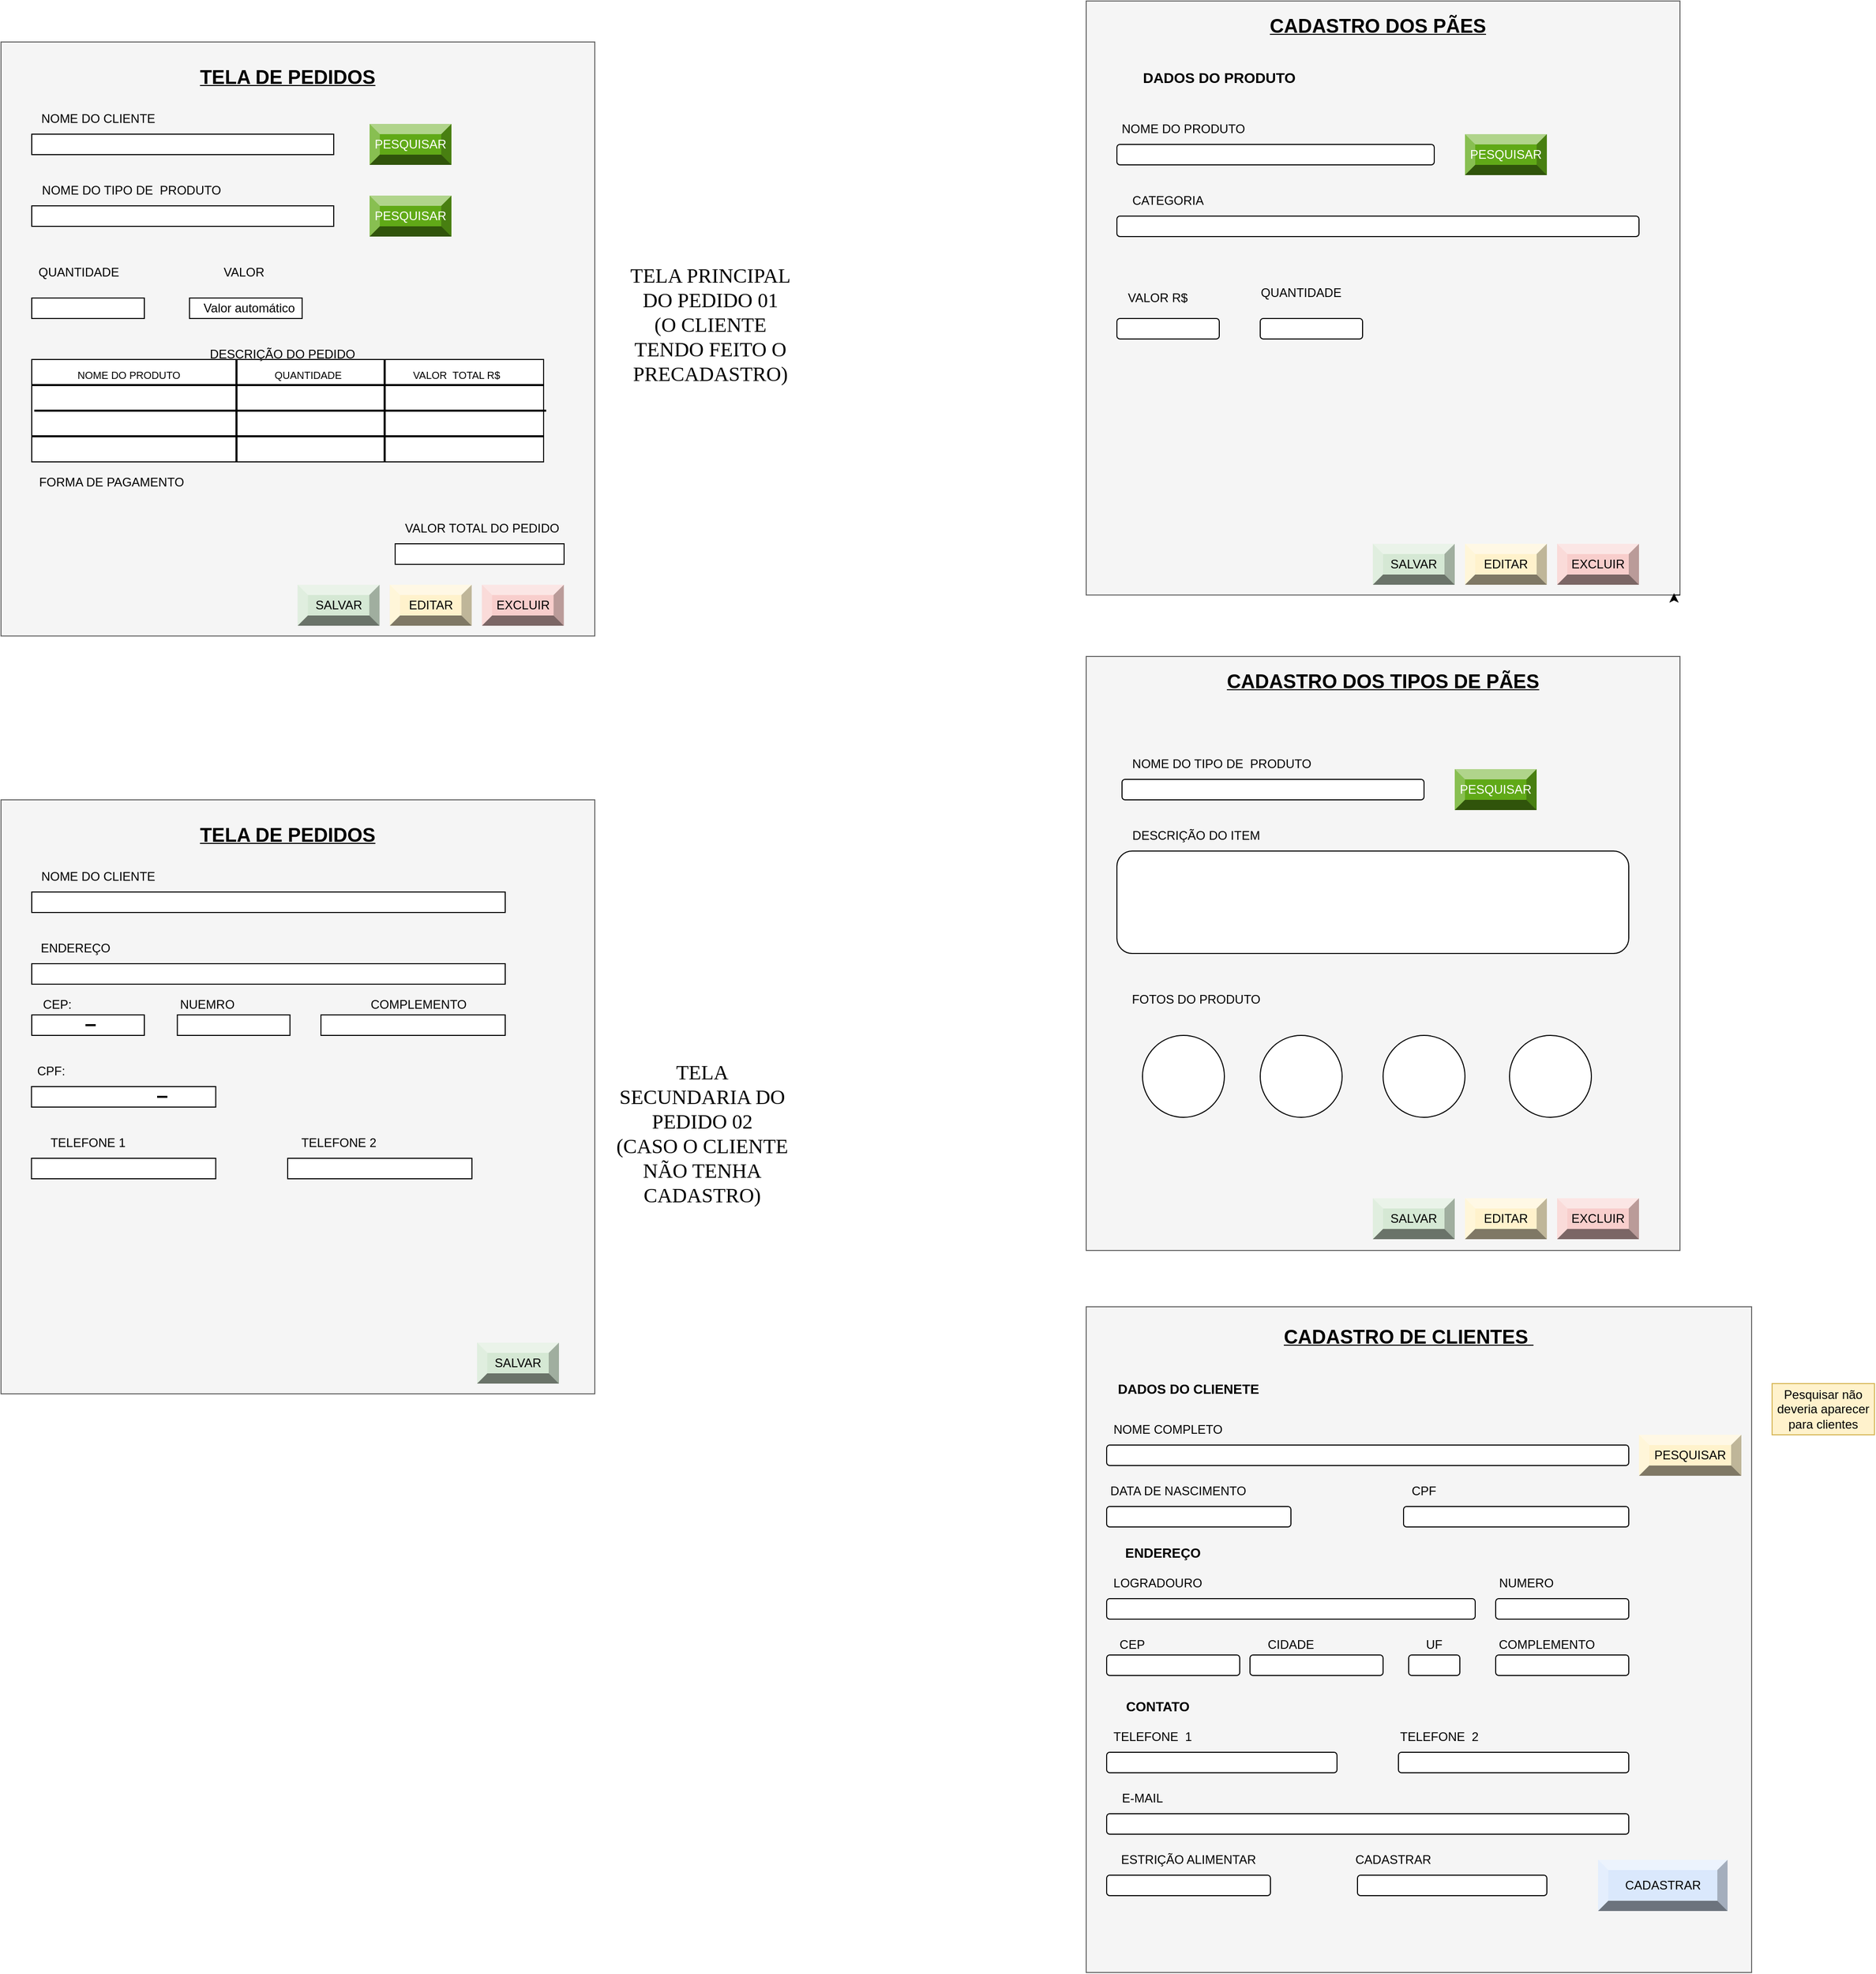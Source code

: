 <mxfile version="21.7.1" type="github">
  <diagram name="Página-1" id="vhzFF3WJnwFL6X2i2Ius">
    <mxGraphModel dx="2827" dy="595" grid="1" gridSize="10" guides="1" tooltips="1" connect="1" arrows="1" fold="1" page="1" pageScale="1" pageWidth="827" pageHeight="1169" math="0" shadow="0">
      <root>
        <mxCell id="0" />
        <mxCell id="1" parent="0" />
        <mxCell id="oiIjnjoe4jB1COE6UItx-1" value="" style="whiteSpace=wrap;html=1;aspect=fixed;fillColor=#f5f5f5;fontColor=#333333;strokeColor=#666666;" parent="1" vertex="1">
          <mxGeometry width="580" height="580" as="geometry" />
        </mxCell>
        <mxCell id="oiIjnjoe4jB1COE6UItx-2" value="CADASTRO DOS PÃES" style="text;html=1;strokeColor=none;fillColor=none;align=center;verticalAlign=middle;whiteSpace=wrap;rounded=0;fontStyle=5;fontSize=19;" parent="1" vertex="1">
          <mxGeometry x="150" y="10" width="270" height="30" as="geometry" />
        </mxCell>
        <mxCell id="oiIjnjoe4jB1COE6UItx-3" value="DADOS DO PRODUTO" style="text;html=1;strokeColor=none;fillColor=none;align=center;verticalAlign=middle;whiteSpace=wrap;rounded=0;fontStyle=1;fontSize=14;" parent="1" vertex="1">
          <mxGeometry x="50" y="60" width="160" height="30" as="geometry" />
        </mxCell>
        <mxCell id="oiIjnjoe4jB1COE6UItx-4" value="NOME DO PRODUTO" style="text;html=1;strokeColor=none;fillColor=none;align=center;verticalAlign=middle;whiteSpace=wrap;rounded=0;" parent="1" vertex="1">
          <mxGeometry x="30" y="110" width="130" height="30" as="geometry" />
        </mxCell>
        <mxCell id="oiIjnjoe4jB1COE6UItx-5" value="" style="rounded=1;whiteSpace=wrap;html=1;" parent="1" vertex="1">
          <mxGeometry x="30" y="140" width="310" height="20" as="geometry" />
        </mxCell>
        <mxCell id="oiIjnjoe4jB1COE6UItx-10" value="CATEGORIA" style="text;html=1;strokeColor=none;fillColor=none;align=center;verticalAlign=middle;whiteSpace=wrap;rounded=0;" parent="1" vertex="1">
          <mxGeometry x="30" y="180" width="100" height="30" as="geometry" />
        </mxCell>
        <mxCell id="oiIjnjoe4jB1COE6UItx-11" value="" style="rounded=1;whiteSpace=wrap;html=1;" parent="1" vertex="1">
          <mxGeometry x="30" y="210" width="510" height="20" as="geometry" />
        </mxCell>
        <mxCell id="oiIjnjoe4jB1COE6UItx-17" value="EXCLUIR" style="labelPosition=center;verticalLabelPosition=middle;align=center;html=1;shape=mxgraph.basic.shaded_button;dx=10;fillColor=#f8cecc;strokeColor=#b85450;whiteSpace=wrap;" parent="1" vertex="1">
          <mxGeometry x="460" y="530" width="80" height="40" as="geometry" />
        </mxCell>
        <mxCell id="oiIjnjoe4jB1COE6UItx-18" value="VALOR R$" style="text;html=1;strokeColor=none;fillColor=none;align=center;verticalAlign=middle;whiteSpace=wrap;rounded=0;" parent="1" vertex="1">
          <mxGeometry x="35" y="275" width="70" height="30" as="geometry" />
        </mxCell>
        <mxCell id="oiIjnjoe4jB1COE6UItx-19" value="" style="rounded=1;whiteSpace=wrap;html=1;" parent="1" vertex="1">
          <mxGeometry x="30" y="310" width="100" height="20" as="geometry" />
        </mxCell>
        <mxCell id="oiIjnjoe4jB1COE6UItx-20" value="QUANTIDADE" style="text;html=1;strokeColor=none;fillColor=none;align=center;verticalAlign=middle;whiteSpace=wrap;rounded=0;" parent="1" vertex="1">
          <mxGeometry x="180" y="270" width="60" height="30" as="geometry" />
        </mxCell>
        <mxCell id="oiIjnjoe4jB1COE6UItx-21" value="" style="rounded=1;whiteSpace=wrap;html=1;" parent="1" vertex="1">
          <mxGeometry x="170" y="310" width="100" height="20" as="geometry" />
        </mxCell>
        <mxCell id="oiIjnjoe4jB1COE6UItx-22" value="EDITAR" style="labelPosition=center;verticalLabelPosition=middle;align=center;html=1;shape=mxgraph.basic.shaded_button;dx=10;fillColor=#fff2cc;strokeColor=#d6b656;whiteSpace=wrap;" parent="1" vertex="1">
          <mxGeometry x="370" y="530" width="80" height="40" as="geometry" />
        </mxCell>
        <mxCell id="oiIjnjoe4jB1COE6UItx-23" value="SALVAR" style="labelPosition=center;verticalLabelPosition=middle;align=center;html=1;shape=mxgraph.basic.shaded_button;dx=10;fillColor=#d5e8d4;strokeColor=#82b366;whiteSpace=wrap;" parent="1" vertex="1">
          <mxGeometry x="280" y="530" width="80" height="40" as="geometry" />
        </mxCell>
        <mxCell id="oiIjnjoe4jB1COE6UItx-24" style="edgeStyle=orthogonalEdgeStyle;rounded=0;orthogonalLoop=1;jettySize=auto;html=1;exitX=1;exitY=1;exitDx=0;exitDy=0;entryX=0.99;entryY=0.997;entryDx=0;entryDy=0;entryPerimeter=0;" parent="1" source="oiIjnjoe4jB1COE6UItx-1" target="oiIjnjoe4jB1COE6UItx-1" edge="1">
          <mxGeometry relative="1" as="geometry" />
        </mxCell>
        <mxCell id="U2kCYm-Y_Qdvc8giH2do-2" value="PESQUISAR" style="labelPosition=center;verticalLabelPosition=middle;align=center;html=1;shape=mxgraph.basic.shaded_button;dx=10;fillColor=#60a917;strokeColor=#2D7600;whiteSpace=wrap;fontColor=#ffffff;" parent="1" vertex="1">
          <mxGeometry x="370" y="130" width="80" height="40" as="geometry" />
        </mxCell>
        <mxCell id="U2kCYm-Y_Qdvc8giH2do-3" value="" style="whiteSpace=wrap;html=1;aspect=fixed;fillColor=#f5f5f5;fontColor=#333333;strokeColor=#666666;" parent="1" vertex="1">
          <mxGeometry y="640" width="580" height="580" as="geometry" />
        </mxCell>
        <mxCell id="U2kCYm-Y_Qdvc8giH2do-4" value="CADASTRO DOS TIPOS DE PÃES" style="text;html=1;strokeColor=none;fillColor=none;align=center;verticalAlign=middle;whiteSpace=wrap;rounded=0;fontStyle=5;fontSize=19;" parent="1" vertex="1">
          <mxGeometry x="130" y="650" width="320" height="30" as="geometry" />
        </mxCell>
        <mxCell id="U2kCYm-Y_Qdvc8giH2do-5" value="NOME DO TIPO DE&amp;nbsp; PRODUTO" style="text;html=1;strokeColor=none;fillColor=none;align=center;verticalAlign=middle;whiteSpace=wrap;rounded=0;" parent="1" vertex="1">
          <mxGeometry x="35" y="730" width="195" height="30" as="geometry" />
        </mxCell>
        <mxCell id="U2kCYm-Y_Qdvc8giH2do-6" value="" style="rounded=1;whiteSpace=wrap;html=1;" parent="1" vertex="1">
          <mxGeometry x="35" y="760" width="295" height="20" as="geometry" />
        </mxCell>
        <mxCell id="U2kCYm-Y_Qdvc8giH2do-7" value="DESCRIÇÃO DO ITEM" style="text;html=1;strokeColor=none;fillColor=none;align=center;verticalAlign=middle;whiteSpace=wrap;rounded=0;" parent="1" vertex="1">
          <mxGeometry x="35" y="800" width="145" height="30" as="geometry" />
        </mxCell>
        <mxCell id="U2kCYm-Y_Qdvc8giH2do-8" value="" style="rounded=1;whiteSpace=wrap;html=1;" parent="1" vertex="1">
          <mxGeometry x="30" y="830" width="500" height="100" as="geometry" />
        </mxCell>
        <mxCell id="U2kCYm-Y_Qdvc8giH2do-9" value="FOTOS DO PRODUTO" style="text;html=1;strokeColor=none;fillColor=none;align=center;verticalAlign=middle;whiteSpace=wrap;rounded=0;" parent="1" vertex="1">
          <mxGeometry x="35" y="960" width="145" height="30" as="geometry" />
        </mxCell>
        <mxCell id="U2kCYm-Y_Qdvc8giH2do-10" value="" style="ellipse;whiteSpace=wrap;html=1;aspect=fixed;" parent="1" vertex="1">
          <mxGeometry x="55" y="1010" width="80" height="80" as="geometry" />
        </mxCell>
        <mxCell id="U2kCYm-Y_Qdvc8giH2do-11" value="" style="ellipse;whiteSpace=wrap;html=1;aspect=fixed;" parent="1" vertex="1">
          <mxGeometry x="170" y="1010" width="80" height="80" as="geometry" />
        </mxCell>
        <mxCell id="U2kCYm-Y_Qdvc8giH2do-12" value="" style="ellipse;whiteSpace=wrap;html=1;aspect=fixed;" parent="1" vertex="1">
          <mxGeometry x="290" y="1010" width="80" height="80" as="geometry" />
        </mxCell>
        <mxCell id="U2kCYm-Y_Qdvc8giH2do-13" value="" style="ellipse;whiteSpace=wrap;html=1;aspect=fixed;" parent="1" vertex="1">
          <mxGeometry x="413.5" y="1010" width="80" height="80" as="geometry" />
        </mxCell>
        <mxCell id="U2kCYm-Y_Qdvc8giH2do-14" value="SALVAR" style="labelPosition=center;verticalLabelPosition=middle;align=center;html=1;shape=mxgraph.basic.shaded_button;dx=10;fillColor=#d5e8d4;strokeColor=#82b366;whiteSpace=wrap;" parent="1" vertex="1">
          <mxGeometry x="280" y="1169" width="80" height="40" as="geometry" />
        </mxCell>
        <mxCell id="U2kCYm-Y_Qdvc8giH2do-15" value="EDITAR" style="labelPosition=center;verticalLabelPosition=middle;align=center;html=1;shape=mxgraph.basic.shaded_button;dx=10;fillColor=#fff2cc;strokeColor=#d6b656;whiteSpace=wrap;" parent="1" vertex="1">
          <mxGeometry x="370" y="1169" width="80" height="40" as="geometry" />
        </mxCell>
        <mxCell id="U2kCYm-Y_Qdvc8giH2do-16" value="EXCLUIR" style="labelPosition=center;verticalLabelPosition=middle;align=center;html=1;shape=mxgraph.basic.shaded_button;dx=10;fillColor=#f8cecc;strokeColor=#b85450;whiteSpace=wrap;" parent="1" vertex="1">
          <mxGeometry x="460" y="1169" width="80" height="40" as="geometry" />
        </mxCell>
        <mxCell id="BkJWETm3DvNP4LqYi8ri-1" value="PESQUISAR" style="labelPosition=center;verticalLabelPosition=middle;align=center;html=1;shape=mxgraph.basic.shaded_button;dx=10;fillColor=#60a917;strokeColor=#2D7600;whiteSpace=wrap;fontColor=#ffffff;" parent="1" vertex="1">
          <mxGeometry x="360" y="750" width="80" height="40" as="geometry" />
        </mxCell>
        <mxCell id="9osInXyy-S7T4AAbR_Op-1" value="" style="whiteSpace=wrap;html=1;aspect=fixed;fillColor=#f5f5f5;strokeColor=#666666;fontColor=#333333;" parent="1" vertex="1">
          <mxGeometry y="1275" width="650" height="650" as="geometry" />
        </mxCell>
        <mxCell id="9osInXyy-S7T4AAbR_Op-2" value="CADASTRO DE CLIENTES&amp;nbsp;" style="text;html=1;strokeColor=none;fillColor=none;align=center;verticalAlign=middle;whiteSpace=wrap;rounded=0;fontStyle=5;fontSize=19;" parent="1" vertex="1">
          <mxGeometry x="180" y="1290" width="270" height="30" as="geometry" />
        </mxCell>
        <mxCell id="9osInXyy-S7T4AAbR_Op-3" value="DADOS DO CLIENETE" style="text;html=1;strokeColor=none;fillColor=none;align=center;verticalAlign=middle;whiteSpace=wrap;rounded=0;fontSize=13;fontStyle=1" parent="1" vertex="1">
          <mxGeometry x="30" y="1340" width="140" height="30" as="geometry" />
        </mxCell>
        <mxCell id="9osInXyy-S7T4AAbR_Op-4" value="NOME COMPLETO" style="text;html=1;strokeColor=none;fillColor=none;align=center;verticalAlign=middle;whiteSpace=wrap;rounded=0;" parent="1" vertex="1">
          <mxGeometry x="10" y="1380" width="140" height="30" as="geometry" />
        </mxCell>
        <mxCell id="9osInXyy-S7T4AAbR_Op-5" value="" style="rounded=1;whiteSpace=wrap;html=1;" parent="1" vertex="1">
          <mxGeometry x="20" y="1410" width="510" height="20" as="geometry" />
        </mxCell>
        <mxCell id="9osInXyy-S7T4AAbR_Op-6" value="DATA DE NASCIMENTO" style="text;html=1;strokeColor=none;fillColor=none;align=center;verticalAlign=middle;whiteSpace=wrap;rounded=0;" parent="1" vertex="1">
          <mxGeometry x="20" y="1440" width="140" height="30" as="geometry" />
        </mxCell>
        <mxCell id="9osInXyy-S7T4AAbR_Op-7" value="" style="rounded=1;whiteSpace=wrap;html=1;" parent="1" vertex="1">
          <mxGeometry x="20" y="1470" width="180" height="20" as="geometry" />
        </mxCell>
        <mxCell id="9osInXyy-S7T4AAbR_Op-8" value="CPF" style="text;html=1;strokeColor=none;fillColor=none;align=center;verticalAlign=middle;whiteSpace=wrap;rounded=0;" parent="1" vertex="1">
          <mxGeometry x="300" y="1440" width="60" height="30" as="geometry" />
        </mxCell>
        <mxCell id="9osInXyy-S7T4AAbR_Op-9" value="" style="rounded=1;whiteSpace=wrap;html=1;" parent="1" vertex="1">
          <mxGeometry x="310" y="1470" width="220" height="20" as="geometry" />
        </mxCell>
        <mxCell id="9osInXyy-S7T4AAbR_Op-10" value="ENDEREÇO" style="text;html=1;strokeColor=none;fillColor=none;align=center;verticalAlign=middle;whiteSpace=wrap;rounded=0;fontSize=13;fontStyle=1" parent="1" vertex="1">
          <mxGeometry x="20" y="1500" width="110" height="30" as="geometry" />
        </mxCell>
        <mxCell id="9osInXyy-S7T4AAbR_Op-11" value="LOGRADOURO" style="text;html=1;strokeColor=none;fillColor=none;align=center;verticalAlign=middle;whiteSpace=wrap;rounded=0;" parent="1" vertex="1">
          <mxGeometry x="40" y="1530" width="60" height="30" as="geometry" />
        </mxCell>
        <mxCell id="9osInXyy-S7T4AAbR_Op-12" value="" style="rounded=1;whiteSpace=wrap;html=1;" parent="1" vertex="1">
          <mxGeometry x="20" y="1560" width="360" height="20" as="geometry" />
        </mxCell>
        <mxCell id="9osInXyy-S7T4AAbR_Op-13" value="NUMERO" style="text;html=1;strokeColor=none;fillColor=none;align=center;verticalAlign=middle;whiteSpace=wrap;rounded=0;" parent="1" vertex="1">
          <mxGeometry x="400" y="1530" width="60" height="30" as="geometry" />
        </mxCell>
        <mxCell id="9osInXyy-S7T4AAbR_Op-14" value="" style="rounded=1;whiteSpace=wrap;html=1;" parent="1" vertex="1">
          <mxGeometry x="400" y="1560" width="130" height="20" as="geometry" />
        </mxCell>
        <mxCell id="9osInXyy-S7T4AAbR_Op-15" value="CEP" style="text;html=1;strokeColor=none;fillColor=none;align=center;verticalAlign=middle;whiteSpace=wrap;rounded=0;" parent="1" vertex="1">
          <mxGeometry x="15" y="1590" width="60" height="30" as="geometry" />
        </mxCell>
        <mxCell id="9osInXyy-S7T4AAbR_Op-16" value="" style="rounded=1;whiteSpace=wrap;html=1;" parent="1" vertex="1">
          <mxGeometry x="20" y="1615" width="130" height="20" as="geometry" />
        </mxCell>
        <mxCell id="9osInXyy-S7T4AAbR_Op-17" value="CIDADE" style="text;html=1;strokeColor=none;fillColor=none;align=center;verticalAlign=middle;whiteSpace=wrap;rounded=0;" parent="1" vertex="1">
          <mxGeometry x="170" y="1590" width="60" height="30" as="geometry" />
        </mxCell>
        <mxCell id="9osInXyy-S7T4AAbR_Op-18" value="" style="rounded=1;whiteSpace=wrap;html=1;" parent="1" vertex="1">
          <mxGeometry x="160" y="1615" width="130" height="20" as="geometry" />
        </mxCell>
        <mxCell id="9osInXyy-S7T4AAbR_Op-19" value="UF" style="text;html=1;strokeColor=none;fillColor=none;align=center;verticalAlign=middle;whiteSpace=wrap;rounded=0;" parent="1" vertex="1">
          <mxGeometry x="310" y="1590" width="60" height="30" as="geometry" />
        </mxCell>
        <mxCell id="9osInXyy-S7T4AAbR_Op-20" value="" style="rounded=1;whiteSpace=wrap;html=1;" parent="1" vertex="1">
          <mxGeometry x="315" y="1615" width="50" height="20" as="geometry" />
        </mxCell>
        <mxCell id="9osInXyy-S7T4AAbR_Op-21" value="COMPLEMENTO" style="text;html=1;strokeColor=none;fillColor=none;align=center;verticalAlign=middle;whiteSpace=wrap;rounded=0;" parent="1" vertex="1">
          <mxGeometry x="420" y="1590" width="60" height="30" as="geometry" />
        </mxCell>
        <mxCell id="9osInXyy-S7T4AAbR_Op-22" value="" style="rounded=1;whiteSpace=wrap;html=1;" parent="1" vertex="1">
          <mxGeometry x="400" y="1615" width="130" height="20" as="geometry" />
        </mxCell>
        <mxCell id="9osInXyy-S7T4AAbR_Op-23" value="CONTATO" style="text;html=1;strokeColor=none;fillColor=none;align=center;verticalAlign=middle;whiteSpace=wrap;rounded=0;fontSize=13;fontStyle=1" parent="1" vertex="1">
          <mxGeometry x="15" y="1650" width="110" height="30" as="geometry" />
        </mxCell>
        <mxCell id="9osInXyy-S7T4AAbR_Op-24" value="TELEFONE&amp;nbsp; 1" style="text;html=1;strokeColor=none;fillColor=none;align=center;verticalAlign=middle;whiteSpace=wrap;rounded=0;" parent="1" vertex="1">
          <mxGeometry x="25" y="1680" width="80" height="30" as="geometry" />
        </mxCell>
        <mxCell id="9osInXyy-S7T4AAbR_Op-25" value="" style="rounded=1;whiteSpace=wrap;html=1;" parent="1" vertex="1">
          <mxGeometry x="20" y="1710" width="225" height="20" as="geometry" />
        </mxCell>
        <mxCell id="9osInXyy-S7T4AAbR_Op-26" value="E-MAIL" style="text;html=1;strokeColor=none;fillColor=none;align=center;verticalAlign=middle;whiteSpace=wrap;rounded=0;" parent="1" vertex="1">
          <mxGeometry x="25" y="1740" width="60" height="30" as="geometry" />
        </mxCell>
        <mxCell id="9osInXyy-S7T4AAbR_Op-27" value="" style="rounded=1;whiteSpace=wrap;html=1;" parent="1" vertex="1">
          <mxGeometry x="20" y="1770" width="510" height="20" as="geometry" />
        </mxCell>
        <mxCell id="9osInXyy-S7T4AAbR_Op-28" value="TELEFONE&amp;nbsp; 2" style="text;html=1;strokeColor=none;fillColor=none;align=center;verticalAlign=middle;whiteSpace=wrap;rounded=0;" parent="1" vertex="1">
          <mxGeometry x="305" y="1680" width="80" height="30" as="geometry" />
        </mxCell>
        <mxCell id="9osInXyy-S7T4AAbR_Op-29" value="" style="rounded=1;whiteSpace=wrap;html=1;" parent="1" vertex="1">
          <mxGeometry x="305" y="1710" width="225" height="20" as="geometry" />
        </mxCell>
        <mxCell id="9osInXyy-S7T4AAbR_Op-30" value="ESTRIÇÃO ALIMENTAR" style="text;html=1;strokeColor=none;fillColor=none;align=center;verticalAlign=middle;whiteSpace=wrap;rounded=0;" parent="1" vertex="1">
          <mxGeometry x="25" y="1800" width="150" height="30" as="geometry" />
        </mxCell>
        <mxCell id="9osInXyy-S7T4AAbR_Op-31" value="" style="rounded=1;whiteSpace=wrap;html=1;" parent="1" vertex="1">
          <mxGeometry x="20" y="1830" width="160" height="20" as="geometry" />
        </mxCell>
        <mxCell id="9osInXyy-S7T4AAbR_Op-32" value="CADASTRAR" style="text;html=1;strokeColor=none;fillColor=none;align=center;verticalAlign=middle;whiteSpace=wrap;rounded=0;" parent="1" vertex="1">
          <mxGeometry x="270" y="1800" width="60" height="30" as="geometry" />
        </mxCell>
        <mxCell id="9osInXyy-S7T4AAbR_Op-33" value="" style="rounded=1;whiteSpace=wrap;html=1;" parent="1" vertex="1">
          <mxGeometry x="265" y="1830" width="185" height="20" as="geometry" />
        </mxCell>
        <mxCell id="9osInXyy-S7T4AAbR_Op-34" value="CADASTRAR" style="labelPosition=center;verticalLabelPosition=middle;align=center;html=1;shape=mxgraph.basic.shaded_button;dx=10;fillColor=#dae8fc;strokeColor=#6c8ebf;whiteSpace=wrap;" parent="1" vertex="1">
          <mxGeometry x="500" y="1815" width="126.5" height="50" as="geometry" />
        </mxCell>
        <mxCell id="9osInXyy-S7T4AAbR_Op-36" value="PESQUISAR" style="labelPosition=center;verticalLabelPosition=middle;align=center;html=1;shape=mxgraph.basic.shaded_button;dx=10;fillColor=#fff2cc;strokeColor=#d6b656;whiteSpace=wrap;" parent="1" vertex="1">
          <mxGeometry x="540" y="1400" width="100" height="40" as="geometry" />
        </mxCell>
        <mxCell id="WNgFyIvflknhDnUbR5kc-2" value="Pesquisar não deveria aparecer para clientes" style="text;html=1;strokeColor=#d6b656;fillColor=#fff2cc;align=center;verticalAlign=middle;whiteSpace=wrap;rounded=0;" parent="1" vertex="1">
          <mxGeometry x="670" y="1350" width="100" height="50" as="geometry" />
        </mxCell>
        <mxCell id="DBrMHQybnCMM6ZI2NZ-J-30" value="" style="whiteSpace=wrap;html=1;aspect=fixed;fillColor=#f5f5f5;fontColor=#333333;strokeColor=#666666;rounded=0;" vertex="1" parent="1">
          <mxGeometry x="-1060" y="40" width="580" height="580" as="geometry" />
        </mxCell>
        <mxCell id="DBrMHQybnCMM6ZI2NZ-J-31" value="TELA DE PEDIDOS" style="text;html=1;strokeColor=none;fillColor=none;align=center;verticalAlign=middle;whiteSpace=wrap;rounded=0;fontStyle=5;fontSize=19;" vertex="1" parent="1">
          <mxGeometry x="-940" y="60" width="320" height="30" as="geometry" />
        </mxCell>
        <mxCell id="DBrMHQybnCMM6ZI2NZ-J-32" value="SALVAR" style="labelPosition=center;verticalLabelPosition=middle;align=center;html=1;shape=mxgraph.basic.shaded_button;dx=10;fillColor=#d5e8d4;strokeColor=#82b366;whiteSpace=wrap;rounded=0;" vertex="1" parent="1">
          <mxGeometry x="-770.25" y="570" width="80" height="40" as="geometry" />
        </mxCell>
        <mxCell id="DBrMHQybnCMM6ZI2NZ-J-33" value="EDITAR" style="labelPosition=center;verticalLabelPosition=middle;align=center;html=1;shape=mxgraph.basic.shaded_button;dx=10;fillColor=#fff2cc;strokeColor=#d6b656;whiteSpace=wrap;rounded=0;" vertex="1" parent="1">
          <mxGeometry x="-680.25" y="570" width="80" height="40" as="geometry" />
        </mxCell>
        <mxCell id="DBrMHQybnCMM6ZI2NZ-J-34" value="EXCLUIR" style="labelPosition=center;verticalLabelPosition=middle;align=center;html=1;shape=mxgraph.basic.shaded_button;dx=10;fillColor=#f8cecc;strokeColor=#b85450;whiteSpace=wrap;rounded=0;" vertex="1" parent="1">
          <mxGeometry x="-590.25" y="570" width="80" height="40" as="geometry" />
        </mxCell>
        <mxCell id="DBrMHQybnCMM6ZI2NZ-J-35" value="NOME DO CLIENTE" style="text;html=1;strokeColor=none;fillColor=none;align=center;verticalAlign=middle;whiteSpace=wrap;rounded=0;" vertex="1" parent="1">
          <mxGeometry x="-1030" y="100" width="130" height="30" as="geometry" />
        </mxCell>
        <mxCell id="DBrMHQybnCMM6ZI2NZ-J-36" value="" style="rounded=0;whiteSpace=wrap;html=1;" vertex="1" parent="1">
          <mxGeometry x="-1030" y="130" width="295" height="20" as="geometry" />
        </mxCell>
        <mxCell id="DBrMHQybnCMM6ZI2NZ-J-37" value="PESQUISAR" style="labelPosition=center;verticalLabelPosition=middle;align=center;html=1;shape=mxgraph.basic.shaded_button;dx=10;fillColor=#60a917;strokeColor=#2D7600;whiteSpace=wrap;fontColor=#ffffff;rounded=0;" vertex="1" parent="1">
          <mxGeometry x="-700" y="120" width="80" height="40" as="geometry" />
        </mxCell>
        <mxCell id="DBrMHQybnCMM6ZI2NZ-J-38" value="NOME DO TIPO DE&amp;nbsp; PRODUTO" style="text;html=1;strokeColor=none;fillColor=none;align=center;verticalAlign=middle;whiteSpace=wrap;rounded=0;" vertex="1" parent="1">
          <mxGeometry x="-1030" y="170" width="195" height="30" as="geometry" />
        </mxCell>
        <mxCell id="DBrMHQybnCMM6ZI2NZ-J-39" value="" style="rounded=0;whiteSpace=wrap;html=1;" vertex="1" parent="1">
          <mxGeometry x="-1030" y="200" width="295" height="20" as="geometry" />
        </mxCell>
        <mxCell id="DBrMHQybnCMM6ZI2NZ-J-40" value="PESQUISAR" style="labelPosition=center;verticalLabelPosition=middle;align=center;html=1;shape=mxgraph.basic.shaded_button;dx=10;fillColor=#60a917;strokeColor=#2D7600;whiteSpace=wrap;fontColor=#ffffff;rounded=0;" vertex="1" parent="1">
          <mxGeometry x="-700" y="190" width="80" height="40" as="geometry" />
        </mxCell>
        <mxCell id="DBrMHQybnCMM6ZI2NZ-J-41" value="QUANTIDADE" style="text;html=1;strokeColor=none;fillColor=none;align=center;verticalAlign=middle;whiteSpace=wrap;rounded=0;" vertex="1" parent="1">
          <mxGeometry x="-1043.25" y="250" width="118.25" height="30" as="geometry" />
        </mxCell>
        <mxCell id="DBrMHQybnCMM6ZI2NZ-J-42" value="" style="rounded=0;whiteSpace=wrap;html=1;" vertex="1" parent="1">
          <mxGeometry x="-1030" y="290" width="110" height="20" as="geometry" />
        </mxCell>
        <mxCell id="DBrMHQybnCMM6ZI2NZ-J-43" value="VALOR&amp;nbsp;" style="text;html=1;strokeColor=none;fillColor=none;align=center;verticalAlign=middle;whiteSpace=wrap;rounded=0;" vertex="1" parent="1">
          <mxGeometry x="-880" y="250" width="118.25" height="30" as="geometry" />
        </mxCell>
        <mxCell id="DBrMHQybnCMM6ZI2NZ-J-44" value="" style="rounded=0;whiteSpace=wrap;html=1;" vertex="1" parent="1">
          <mxGeometry x="-875.87" y="290" width="110" height="20" as="geometry" />
        </mxCell>
        <mxCell id="DBrMHQybnCMM6ZI2NZ-J-45" value="" style="rounded=0;whiteSpace=wrap;html=1;" vertex="1" parent="1">
          <mxGeometry x="-1030" y="350" width="500" height="100" as="geometry" />
        </mxCell>
        <mxCell id="DBrMHQybnCMM6ZI2NZ-J-46" value="FORMA DE PAGAMENTO" style="text;html=1;strokeColor=none;fillColor=none;align=center;verticalAlign=middle;whiteSpace=wrap;rounded=0;" vertex="1" parent="1">
          <mxGeometry x="-1024.12" y="455" width="144.12" height="30" as="geometry" />
        </mxCell>
        <mxCell id="DBrMHQybnCMM6ZI2NZ-J-47" value="VALOR TOTAL DO PEDIDO" style="text;html=1;strokeColor=none;fillColor=none;align=center;verticalAlign=middle;whiteSpace=wrap;rounded=0;" vertex="1" parent="1">
          <mxGeometry x="-670" y="500" width="160" height="30" as="geometry" />
        </mxCell>
        <mxCell id="DBrMHQybnCMM6ZI2NZ-J-48" value="" style="rounded=0;whiteSpace=wrap;html=1;" vertex="1" parent="1">
          <mxGeometry x="-675" y="530" width="165" height="20" as="geometry" />
        </mxCell>
        <mxCell id="DBrMHQybnCMM6ZI2NZ-J-49" value="DESCRIÇÃO DO PEDIDO" style="text;html=1;strokeColor=none;fillColor=none;align=center;verticalAlign=middle;whiteSpace=wrap;rounded=0;" vertex="1" parent="1">
          <mxGeometry x="-870" y="330" width="170" height="30" as="geometry" />
        </mxCell>
        <mxCell id="DBrMHQybnCMM6ZI2NZ-J-50" value="NOME DO PRODUTO" style="text;html=1;strokeColor=none;fillColor=none;align=center;verticalAlign=middle;whiteSpace=wrap;rounded=0;fontSize=10;" vertex="1" parent="1">
          <mxGeometry x="-990" y="350" width="110" height="30" as="geometry" />
        </mxCell>
        <mxCell id="DBrMHQybnCMM6ZI2NZ-J-51" value="QUANTIDADE" style="text;html=1;strokeColor=none;fillColor=none;align=center;verticalAlign=middle;whiteSpace=wrap;rounded=0;fontSize=10;" vertex="1" parent="1">
          <mxGeometry x="-815" y="350" width="110" height="30" as="geometry" />
        </mxCell>
        <mxCell id="DBrMHQybnCMM6ZI2NZ-J-52" value="VALOR&amp;nbsp; TOTAL R$" style="text;html=1;strokeColor=none;fillColor=none;align=center;verticalAlign=middle;whiteSpace=wrap;rounded=0;fontSize=10;" vertex="1" parent="1">
          <mxGeometry x="-670" y="350" width="110" height="30" as="geometry" />
        </mxCell>
        <mxCell id="DBrMHQybnCMM6ZI2NZ-J-53" value="" style="line;strokeWidth=2;html=1;" vertex="1" parent="1">
          <mxGeometry x="-1030" y="370" width="500" height="10" as="geometry" />
        </mxCell>
        <mxCell id="DBrMHQybnCMM6ZI2NZ-J-54" value="" style="line;strokeWidth=2;html=1;" vertex="1" parent="1">
          <mxGeometry x="-1027.5" y="395" width="500" height="10" as="geometry" />
        </mxCell>
        <mxCell id="DBrMHQybnCMM6ZI2NZ-J-55" value="" style="line;strokeWidth=2;html=1;" vertex="1" parent="1">
          <mxGeometry x="-1030" y="420" width="500" height="10" as="geometry" />
        </mxCell>
        <mxCell id="DBrMHQybnCMM6ZI2NZ-J-56" value="" style="line;strokeWidth=2;direction=south;html=1;" vertex="1" parent="1">
          <mxGeometry x="-835" y="350" width="10" height="100" as="geometry" />
        </mxCell>
        <mxCell id="DBrMHQybnCMM6ZI2NZ-J-57" value="" style="line;strokeWidth=2;direction=south;html=1;" vertex="1" parent="1">
          <mxGeometry x="-690.25" y="350" width="10" height="100" as="geometry" />
        </mxCell>
        <mxCell id="DBrMHQybnCMM6ZI2NZ-J-58" value="TELA PRINCIPAL DO PEDIDO 01&lt;br style=&quot;border-color: var(--border-color);&quot;&gt;(O CLIENTE TENDO FEITO O PRECADASTRO)" style="text;html=1;strokeColor=none;fillColor=none;align=center;verticalAlign=middle;whiteSpace=wrap;rounded=0;fontSize=20;fontFamily=Times New Roman;" vertex="1" parent="1">
          <mxGeometry x="-452.5" y="300" width="170" height="30" as="geometry" />
        </mxCell>
        <mxCell id="DBrMHQybnCMM6ZI2NZ-J-59" value="" style="whiteSpace=wrap;html=1;aspect=fixed;fillColor=#f5f5f5;fontColor=#333333;strokeColor=#666666;rounded=0;" vertex="1" parent="1">
          <mxGeometry x="-1060" y="780" width="580" height="580" as="geometry" />
        </mxCell>
        <mxCell id="DBrMHQybnCMM6ZI2NZ-J-60" value="TELA DE PEDIDOS" style="text;html=1;strokeColor=none;fillColor=none;align=center;verticalAlign=middle;whiteSpace=wrap;rounded=0;fontStyle=5;fontSize=19;" vertex="1" parent="1">
          <mxGeometry x="-940" y="800" width="320" height="30" as="geometry" />
        </mxCell>
        <mxCell id="DBrMHQybnCMM6ZI2NZ-J-61" value="SALVAR" style="labelPosition=center;verticalLabelPosition=middle;align=center;html=1;shape=mxgraph.basic.shaded_button;dx=10;fillColor=#d5e8d4;strokeColor=#82b366;whiteSpace=wrap;rounded=0;" vertex="1" parent="1">
          <mxGeometry x="-595" y="1310" width="80" height="40" as="geometry" />
        </mxCell>
        <mxCell id="DBrMHQybnCMM6ZI2NZ-J-62" value="NOME DO CLIENTE" style="text;html=1;strokeColor=none;fillColor=none;align=center;verticalAlign=middle;whiteSpace=wrap;rounded=0;" vertex="1" parent="1">
          <mxGeometry x="-1030" y="840" width="130" height="30" as="geometry" />
        </mxCell>
        <mxCell id="DBrMHQybnCMM6ZI2NZ-J-63" value="" style="rounded=0;whiteSpace=wrap;html=1;" vertex="1" parent="1">
          <mxGeometry x="-1030" y="870" width="462.5" height="20" as="geometry" />
        </mxCell>
        <mxCell id="DBrMHQybnCMM6ZI2NZ-J-64" value="ENDEREÇO&amp;nbsp;" style="text;html=1;strokeColor=none;fillColor=none;align=center;verticalAlign=middle;whiteSpace=wrap;rounded=0;" vertex="1" parent="1">
          <mxGeometry x="-1027.5" y="910" width="82.5" height="30" as="geometry" />
        </mxCell>
        <mxCell id="DBrMHQybnCMM6ZI2NZ-J-65" value="" style="rounded=0;whiteSpace=wrap;html=1;" vertex="1" parent="1">
          <mxGeometry x="-1030" y="940" width="462.5" height="20" as="geometry" />
        </mxCell>
        <mxCell id="DBrMHQybnCMM6ZI2NZ-J-66" value="CEP:" style="text;html=1;strokeColor=none;fillColor=none;align=center;verticalAlign=middle;whiteSpace=wrap;rounded=0;" vertex="1" parent="1">
          <mxGeometry x="-1024.12" y="965" width="37.5" height="30" as="geometry" />
        </mxCell>
        <mxCell id="DBrMHQybnCMM6ZI2NZ-J-67" value="" style="rounded=0;whiteSpace=wrap;html=1;" vertex="1" parent="1">
          <mxGeometry x="-1030" y="990" width="110" height="20" as="geometry" />
        </mxCell>
        <mxCell id="DBrMHQybnCMM6ZI2NZ-J-68" value="NUEMRO" style="text;html=1;strokeColor=none;fillColor=none;align=center;verticalAlign=middle;whiteSpace=wrap;rounded=0;" vertex="1" parent="1">
          <mxGeometry x="-887.5" y="965" width="56.63" height="30" as="geometry" />
        </mxCell>
        <mxCell id="DBrMHQybnCMM6ZI2NZ-J-69" value="" style="rounded=0;whiteSpace=wrap;html=1;" vertex="1" parent="1">
          <mxGeometry x="-887.75" y="990" width="110" height="20" as="geometry" />
        </mxCell>
        <mxCell id="DBrMHQybnCMM6ZI2NZ-J-70" value="" style="line;strokeWidth=2;html=1;" vertex="1" parent="1">
          <mxGeometry x="-977.5" y="995" width="10" height="10" as="geometry" />
        </mxCell>
        <mxCell id="DBrMHQybnCMM6ZI2NZ-J-71" value="COMPLEMENTO" style="text;html=1;strokeColor=none;fillColor=none;align=center;verticalAlign=middle;whiteSpace=wrap;rounded=0;" vertex="1" parent="1">
          <mxGeometry x="-702.5" y="965" width="100" height="30" as="geometry" />
        </mxCell>
        <mxCell id="DBrMHQybnCMM6ZI2NZ-J-72" value="" style="rounded=0;whiteSpace=wrap;html=1;" vertex="1" parent="1">
          <mxGeometry x="-747.5" y="990" width="180" height="20" as="geometry" />
        </mxCell>
        <mxCell id="DBrMHQybnCMM6ZI2NZ-J-73" value="CPF:" style="text;html=1;strokeColor=none;fillColor=none;align=center;verticalAlign=middle;whiteSpace=wrap;rounded=0;" vertex="1" parent="1">
          <mxGeometry x="-1030.25" y="1030" width="37.5" height="30" as="geometry" />
        </mxCell>
        <mxCell id="DBrMHQybnCMM6ZI2NZ-J-74" value="" style="rounded=0;whiteSpace=wrap;html=1;" vertex="1" parent="1">
          <mxGeometry x="-1030.25" y="1060" width="180" height="20" as="geometry" />
        </mxCell>
        <mxCell id="DBrMHQybnCMM6ZI2NZ-J-75" value="" style="line;strokeWidth=2;html=1;" vertex="1" parent="1">
          <mxGeometry x="-907.5" y="1065" width="10" height="10" as="geometry" />
        </mxCell>
        <mxCell id="DBrMHQybnCMM6ZI2NZ-J-76" value="TELEFONE 1" style="text;html=1;strokeColor=none;fillColor=none;align=center;verticalAlign=middle;whiteSpace=wrap;rounded=0;" vertex="1" parent="1">
          <mxGeometry x="-1025" y="1100" width="100" height="30" as="geometry" />
        </mxCell>
        <mxCell id="DBrMHQybnCMM6ZI2NZ-J-77" value="" style="rounded=0;whiteSpace=wrap;html=1;" vertex="1" parent="1">
          <mxGeometry x="-1030.25" y="1130" width="180" height="20" as="geometry" />
        </mxCell>
        <mxCell id="DBrMHQybnCMM6ZI2NZ-J-78" value="TELEFONE 2" style="text;html=1;strokeColor=none;fillColor=none;align=center;verticalAlign=middle;whiteSpace=wrap;rounded=0;" vertex="1" parent="1">
          <mxGeometry x="-780" y="1100" width="100" height="30" as="geometry" />
        </mxCell>
        <mxCell id="DBrMHQybnCMM6ZI2NZ-J-79" value="" style="rounded=0;whiteSpace=wrap;html=1;" vertex="1" parent="1">
          <mxGeometry x="-780" y="1130" width="180" height="20" as="geometry" />
        </mxCell>
        <mxCell id="DBrMHQybnCMM6ZI2NZ-J-80" value="TELA SECUNDARIA DO PEDIDO 02&lt;br style=&quot;border-color: var(--border-color);&quot;&gt;(CASO O CLIENTE NÃO TENHA CADASTRO)" style="text;html=1;strokeColor=none;fillColor=none;align=center;verticalAlign=middle;whiteSpace=wrap;rounded=0;fontSize=20;fontFamily=Times New Roman;" vertex="1" parent="1">
          <mxGeometry x="-460" y="1090" width="170" height="30" as="geometry" />
        </mxCell>
        <mxCell id="DBrMHQybnCMM6ZI2NZ-J-81" value="Valor automático" style="text;html=1;strokeColor=none;fillColor=none;align=center;verticalAlign=middle;whiteSpace=wrap;rounded=0;" vertex="1" parent="1">
          <mxGeometry x="-880" y="285" width="125" height="30" as="geometry" />
        </mxCell>
      </root>
    </mxGraphModel>
  </diagram>
</mxfile>
